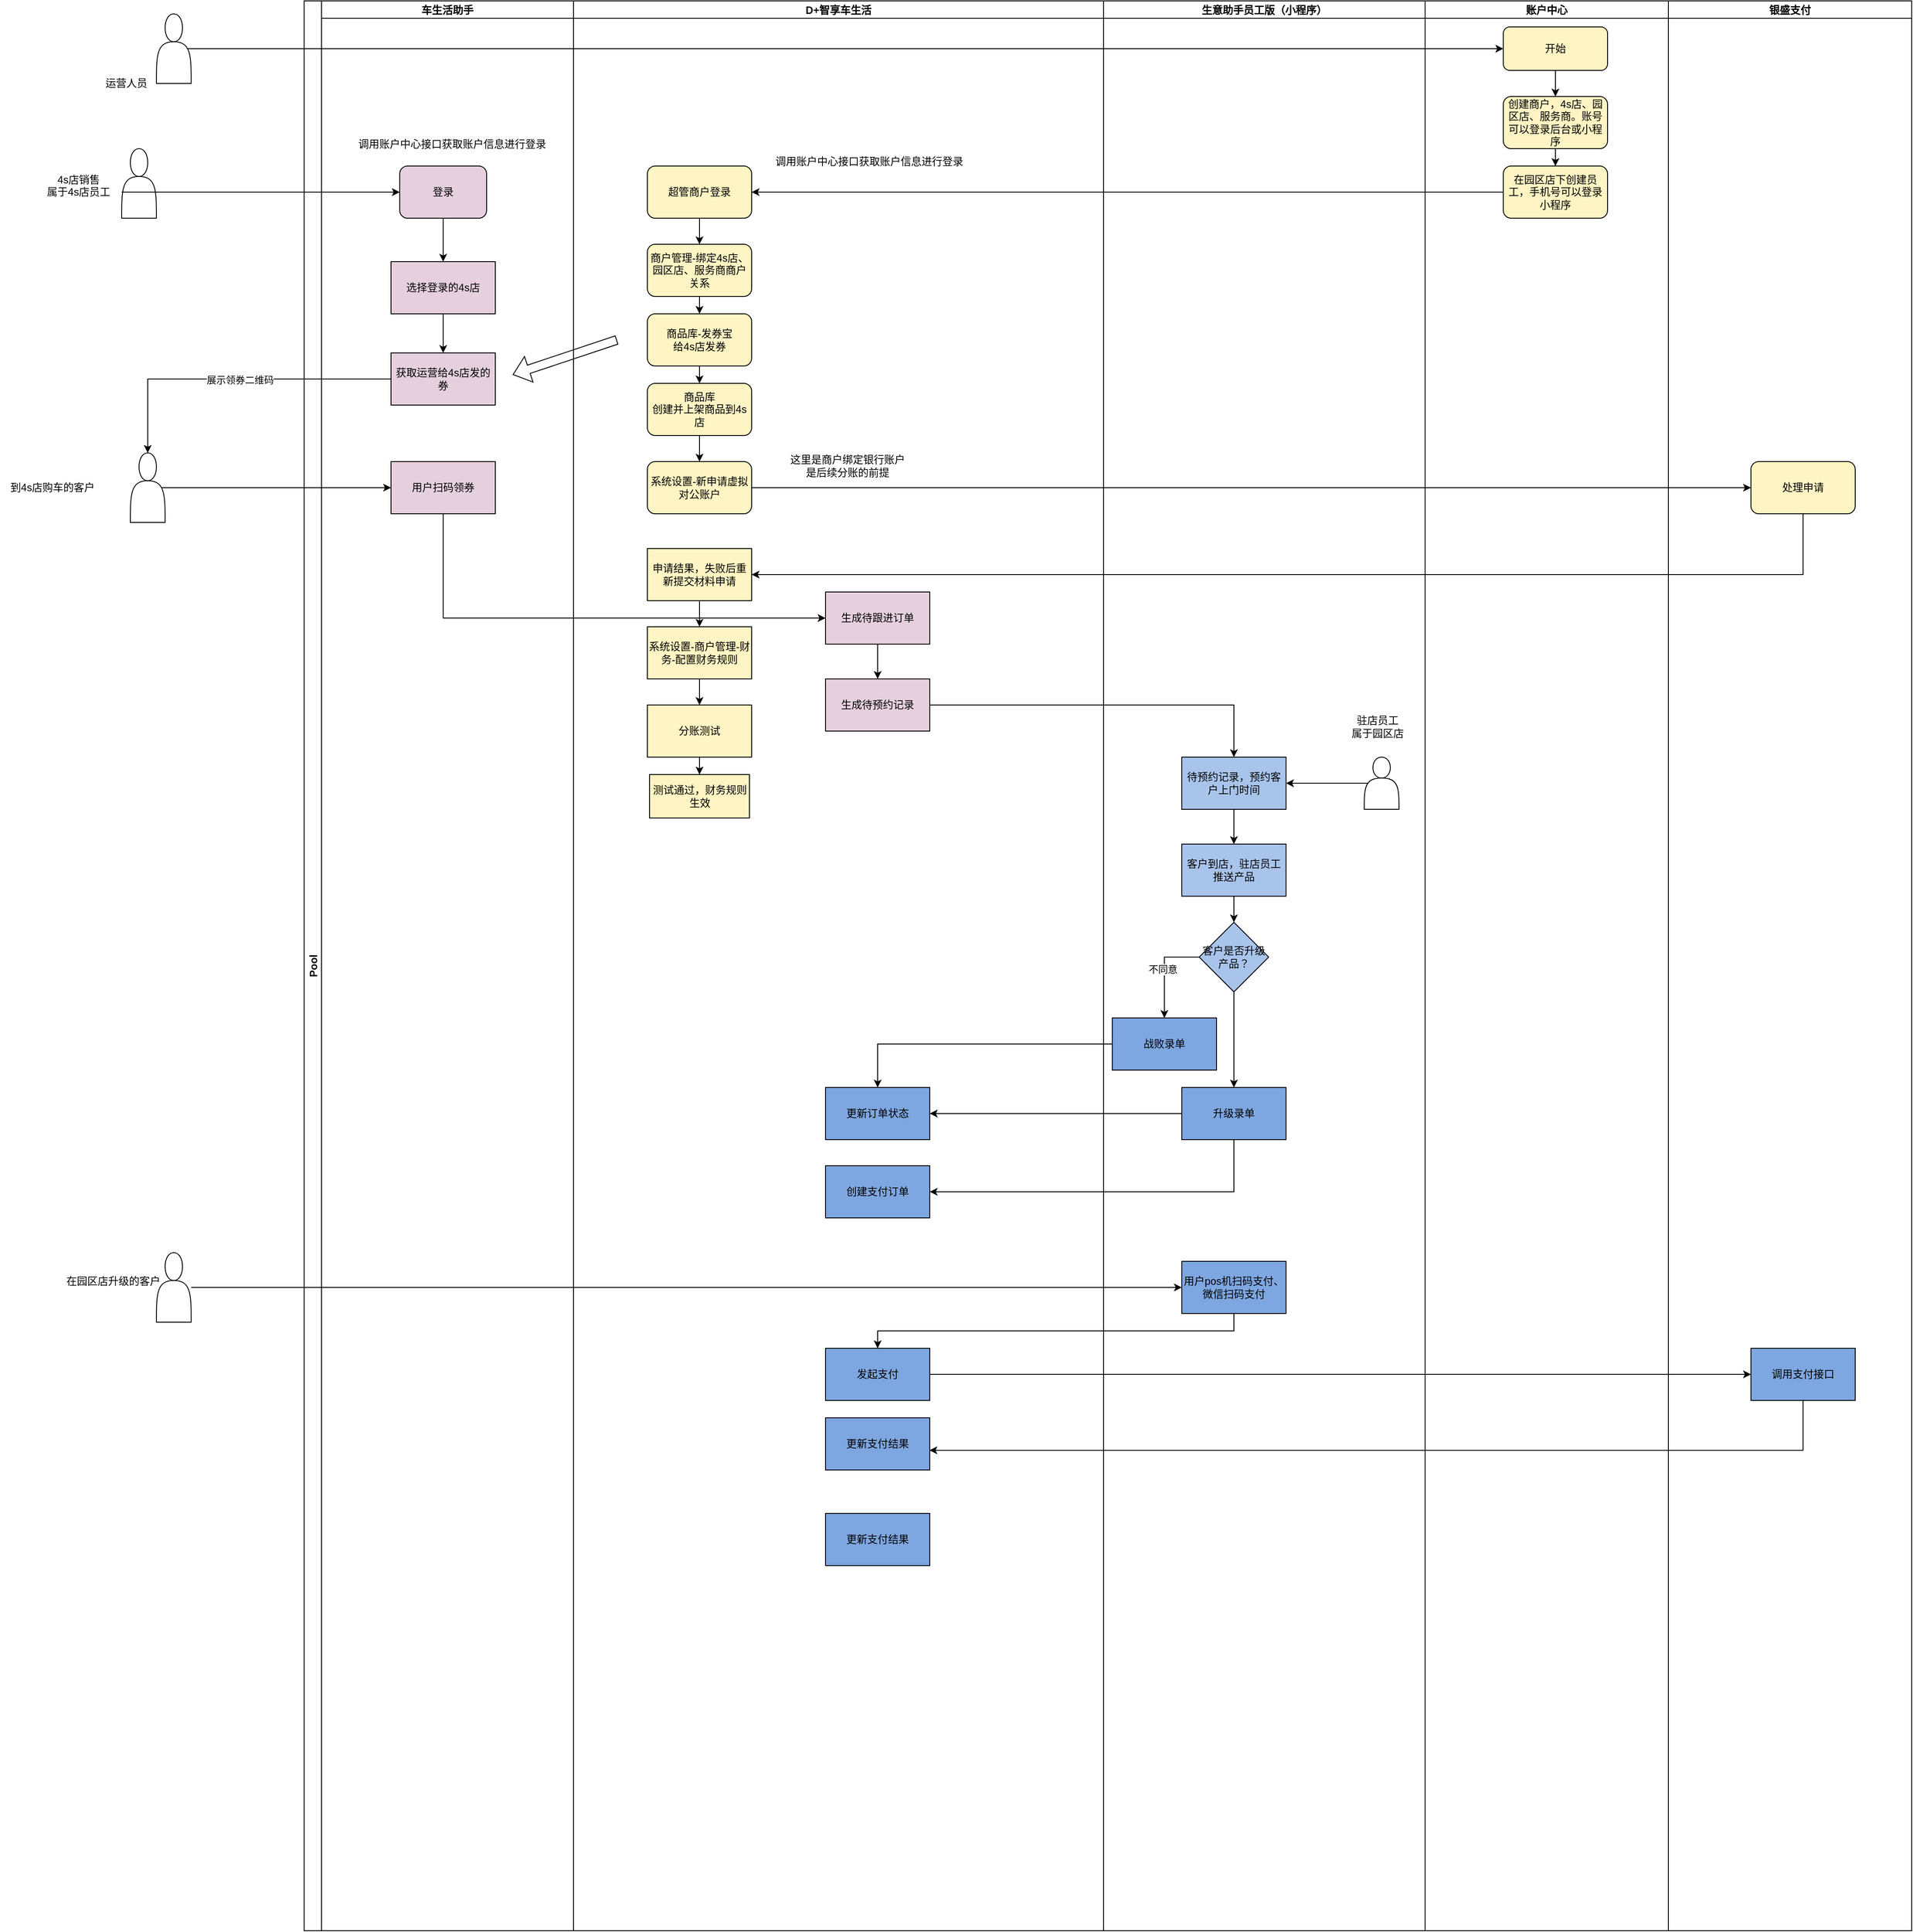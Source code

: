 <mxfile version="24.4.0" type="github">
  <diagram id="C5RBs43oDa-KdzZeNtuy" name="Page-1">
    <mxGraphModel dx="3202" dy="837" grid="1" gridSize="10" guides="1" tooltips="1" connect="1" arrows="1" fold="1" page="1" pageScale="1" pageWidth="827" pageHeight="1169" math="0" shadow="0">
      <root>
        <mxCell id="WIyWlLk6GJQsqaUBKTNV-0" />
        <mxCell id="WIyWlLk6GJQsqaUBKTNV-1" parent="WIyWlLk6GJQsqaUBKTNV-0" />
        <mxCell id="XDC6CjYKxUV5PrTjjano-0" value="Pool" style="swimlane;childLayout=stackLayout;resizeParent=1;resizeParentMax=0;startSize=20;horizontal=0;horizontalStack=1;" vertex="1" parent="WIyWlLk6GJQsqaUBKTNV-1">
          <mxGeometry x="-790" y="150" width="1850" height="2220" as="geometry">
            <mxRectangle x="-730" y="150" width="40" height="50" as="alternateBounds" />
          </mxGeometry>
        </mxCell>
        <mxCell id="XDC6CjYKxUV5PrTjjano-67" value="车生活助手" style="swimlane;startSize=20;" vertex="1" parent="XDC6CjYKxUV5PrTjjano-0">
          <mxGeometry x="20" width="290" height="2220" as="geometry" />
        </mxCell>
        <mxCell id="XDC6CjYKxUV5PrTjjano-120" style="edgeStyle=orthogonalEdgeStyle;rounded=0;orthogonalLoop=1;jettySize=auto;html=1;exitX=0.5;exitY=1;exitDx=0;exitDy=0;entryX=0.5;entryY=0;entryDx=0;entryDy=0;" edge="1" parent="XDC6CjYKxUV5PrTjjano-67" source="XDC6CjYKxUV5PrTjjano-68" target="XDC6CjYKxUV5PrTjjano-119">
          <mxGeometry relative="1" as="geometry" />
        </mxCell>
        <mxCell id="XDC6CjYKxUV5PrTjjano-68" value="登录" style="rounded=1;whiteSpace=wrap;html=1;fillColor=#E6D0DE;" vertex="1" parent="XDC6CjYKxUV5PrTjjano-67">
          <mxGeometry x="90" y="190" width="100" height="60" as="geometry" />
        </mxCell>
        <mxCell id="XDC6CjYKxUV5PrTjjano-12" value="" style="shape=actor;whiteSpace=wrap;html=1;" vertex="1" parent="XDC6CjYKxUV5PrTjjano-67">
          <mxGeometry x="-230" y="170" width="40" height="80" as="geometry" />
        </mxCell>
        <mxCell id="XDC6CjYKxUV5PrTjjano-109" style="edgeStyle=orthogonalEdgeStyle;rounded=0;orthogonalLoop=1;jettySize=auto;html=1;entryX=0;entryY=0.5;entryDx=0;entryDy=0;" edge="1" parent="XDC6CjYKxUV5PrTjjano-67" source="XDC6CjYKxUV5PrTjjano-22" target="XDC6CjYKxUV5PrTjjano-68">
          <mxGeometry relative="1" as="geometry" />
        </mxCell>
        <mxCell id="XDC6CjYKxUV5PrTjjano-22" value="4s店销售&lt;br&gt;属于4s店员工&lt;div&gt;&lt;br&gt;&lt;/div&gt;" style="text;html=1;align=center;verticalAlign=middle;resizable=0;points=[];autosize=1;strokeColor=none;fillColor=none;" vertex="1" parent="XDC6CjYKxUV5PrTjjano-67">
          <mxGeometry x="-330" y="190" width="100" height="60" as="geometry" />
        </mxCell>
        <mxCell id="XDC6CjYKxUV5PrTjjano-116" value="调用账户中心接口获取账户信息进行登录" style="text;html=1;align=center;verticalAlign=middle;resizable=0;points=[];autosize=1;strokeColor=none;fillColor=none;" vertex="1" parent="XDC6CjYKxUV5PrTjjano-67">
          <mxGeometry x="30" y="150" width="240" height="30" as="geometry" />
        </mxCell>
        <mxCell id="XDC6CjYKxUV5PrTjjano-128" style="edgeStyle=orthogonalEdgeStyle;rounded=0;orthogonalLoop=1;jettySize=auto;html=1;exitX=0.5;exitY=1;exitDx=0;exitDy=0;entryX=0.5;entryY=0;entryDx=0;entryDy=0;" edge="1" parent="XDC6CjYKxUV5PrTjjano-67" source="XDC6CjYKxUV5PrTjjano-119" target="XDC6CjYKxUV5PrTjjano-127">
          <mxGeometry relative="1" as="geometry" />
        </mxCell>
        <mxCell id="XDC6CjYKxUV5PrTjjano-119" value="选择登录的4s店" style="rounded=0;whiteSpace=wrap;html=1;fillColor=#E6D0DE;" vertex="1" parent="XDC6CjYKxUV5PrTjjano-67">
          <mxGeometry x="80" y="300" width="120" height="60" as="geometry" />
        </mxCell>
        <mxCell id="XDC6CjYKxUV5PrTjjano-127" value="获取运营给4s店发的券" style="rounded=0;whiteSpace=wrap;html=1;fillColor=#E6D0DE;" vertex="1" parent="XDC6CjYKxUV5PrTjjano-67">
          <mxGeometry x="80" y="405" width="120" height="60" as="geometry" />
        </mxCell>
        <mxCell id="XDC6CjYKxUV5PrTjjano-137" value="用户扫码领券" style="rounded=0;whiteSpace=wrap;html=1;fillColor=#E6D0DE;" vertex="1" parent="XDC6CjYKxUV5PrTjjano-67">
          <mxGeometry x="80" y="530" width="120" height="60" as="geometry" />
        </mxCell>
        <mxCell id="XDC6CjYKxUV5PrTjjano-5" value="D+智享车生活" style="swimlane;startSize=20;" vertex="1" parent="XDC6CjYKxUV5PrTjjano-0">
          <mxGeometry x="310" width="610" height="2220" as="geometry" />
        </mxCell>
        <mxCell id="XDC6CjYKxUV5PrTjjano-80" style="edgeStyle=orthogonalEdgeStyle;rounded=0;orthogonalLoop=1;jettySize=auto;html=1;exitX=0.5;exitY=1;exitDx=0;exitDy=0;entryX=0.5;entryY=0;entryDx=0;entryDy=0;" edge="1" parent="XDC6CjYKxUV5PrTjjano-5" source="XDC6CjYKxUV5PrTjjano-71" target="XDC6CjYKxUV5PrTjjano-75">
          <mxGeometry relative="1" as="geometry" />
        </mxCell>
        <mxCell id="XDC6CjYKxUV5PrTjjano-71" value="商户管理-绑定4s店、园区店、服务商商户关系" style="rounded=1;whiteSpace=wrap;html=1;fillColor=#FFF4C3;" vertex="1" parent="XDC6CjYKxUV5PrTjjano-5">
          <mxGeometry x="85" y="280" width="120" height="60" as="geometry" />
        </mxCell>
        <mxCell id="XDC6CjYKxUV5PrTjjano-89" style="edgeStyle=orthogonalEdgeStyle;rounded=0;orthogonalLoop=1;jettySize=auto;html=1;exitX=0.5;exitY=1;exitDx=0;exitDy=0;entryX=0.5;entryY=0;entryDx=0;entryDy=0;" edge="1" parent="XDC6CjYKxUV5PrTjjano-5" source="XDC6CjYKxUV5PrTjjano-75" target="XDC6CjYKxUV5PrTjjano-88">
          <mxGeometry relative="1" as="geometry" />
        </mxCell>
        <mxCell id="XDC6CjYKxUV5PrTjjano-75" value="商品库-发券宝&lt;br&gt;给4s店发券" style="rounded=1;whiteSpace=wrap;html=1;fillColor=#FFF4C3;" vertex="1" parent="XDC6CjYKxUV5PrTjjano-5">
          <mxGeometry x="85" y="360" width="120" height="60" as="geometry" />
        </mxCell>
        <mxCell id="XDC6CjYKxUV5PrTjjano-91" style="edgeStyle=orthogonalEdgeStyle;rounded=0;orthogonalLoop=1;jettySize=auto;html=1;exitX=0.5;exitY=1;exitDx=0;exitDy=0;entryX=0.5;entryY=0;entryDx=0;entryDy=0;" edge="1" parent="XDC6CjYKxUV5PrTjjano-5" source="XDC6CjYKxUV5PrTjjano-88" target="XDC6CjYKxUV5PrTjjano-90">
          <mxGeometry relative="1" as="geometry" />
        </mxCell>
        <mxCell id="XDC6CjYKxUV5PrTjjano-88" value="商品库&lt;br&gt;创建并上架商品到4s店" style="rounded=1;whiteSpace=wrap;html=1;fillColor=#FFF4C3;" vertex="1" parent="XDC6CjYKxUV5PrTjjano-5">
          <mxGeometry x="85" y="440" width="120" height="60" as="geometry" />
        </mxCell>
        <mxCell id="XDC6CjYKxUV5PrTjjano-90" value="系统设置-新申请虚拟对公账户" style="rounded=1;whiteSpace=wrap;html=1;fillColor=#FFF4C3;" vertex="1" parent="XDC6CjYKxUV5PrTjjano-5">
          <mxGeometry x="85" y="530" width="120" height="60" as="geometry" />
        </mxCell>
        <mxCell id="XDC6CjYKxUV5PrTjjano-92" value="这里是商户绑定银行账户&lt;br&gt;&lt;div&gt;是后续分账的前提&lt;/div&gt;" style="text;html=1;align=center;verticalAlign=middle;resizable=0;points=[];autosize=1;strokeColor=none;fillColor=none;" vertex="1" parent="XDC6CjYKxUV5PrTjjano-5">
          <mxGeometry x="235" y="515" width="160" height="40" as="geometry" />
        </mxCell>
        <mxCell id="XDC6CjYKxUV5PrTjjano-102" value="" style="edgeStyle=orthogonalEdgeStyle;rounded=0;orthogonalLoop=1;jettySize=auto;html=1;" edge="1" parent="XDC6CjYKxUV5PrTjjano-5" source="XDC6CjYKxUV5PrTjjano-99" target="XDC6CjYKxUV5PrTjjano-101">
          <mxGeometry relative="1" as="geometry" />
        </mxCell>
        <mxCell id="XDC6CjYKxUV5PrTjjano-99" value="申请结果，失败后重新提交材料申请" style="rounded=0;whiteSpace=wrap;html=1;fillColor=#FFF4C3;" vertex="1" parent="XDC6CjYKxUV5PrTjjano-5">
          <mxGeometry x="85" y="630" width="120" height="60" as="geometry" />
        </mxCell>
        <mxCell id="XDC6CjYKxUV5PrTjjano-104" value="" style="edgeStyle=orthogonalEdgeStyle;rounded=0;orthogonalLoop=1;jettySize=auto;html=1;" edge="1" parent="XDC6CjYKxUV5PrTjjano-5" source="XDC6CjYKxUV5PrTjjano-101" target="XDC6CjYKxUV5PrTjjano-103">
          <mxGeometry relative="1" as="geometry" />
        </mxCell>
        <mxCell id="XDC6CjYKxUV5PrTjjano-101" value="系统设置-商户管理-财务-配置财务规则" style="whiteSpace=wrap;html=1;rounded=0;fillColor=#FFF4C3;" vertex="1" parent="XDC6CjYKxUV5PrTjjano-5">
          <mxGeometry x="85" y="720" width="120" height="60" as="geometry" />
        </mxCell>
        <mxCell id="XDC6CjYKxUV5PrTjjano-106" value="" style="edgeStyle=orthogonalEdgeStyle;rounded=0;orthogonalLoop=1;jettySize=auto;html=1;" edge="1" parent="XDC6CjYKxUV5PrTjjano-5" source="XDC6CjYKxUV5PrTjjano-103" target="XDC6CjYKxUV5PrTjjano-105">
          <mxGeometry relative="1" as="geometry" />
        </mxCell>
        <mxCell id="XDC6CjYKxUV5PrTjjano-103" value="分账测试" style="whiteSpace=wrap;html=1;rounded=0;fillColor=#FFF4C3;" vertex="1" parent="XDC6CjYKxUV5PrTjjano-5">
          <mxGeometry x="85" y="810" width="120" height="60" as="geometry" />
        </mxCell>
        <mxCell id="XDC6CjYKxUV5PrTjjano-105" value="测试通过，财务规则生效" style="whiteSpace=wrap;html=1;rounded=0;fillColor=#FFF4C3;" vertex="1" parent="XDC6CjYKxUV5PrTjjano-5">
          <mxGeometry x="87.5" y="890" width="115" height="50" as="geometry" />
        </mxCell>
        <mxCell id="XDC6CjYKxUV5PrTjjano-114" style="edgeStyle=orthogonalEdgeStyle;rounded=0;orthogonalLoop=1;jettySize=auto;html=1;exitX=0.5;exitY=1;exitDx=0;exitDy=0;entryX=0.5;entryY=0;entryDx=0;entryDy=0;" edge="1" parent="XDC6CjYKxUV5PrTjjano-5" source="XDC6CjYKxUV5PrTjjano-110" target="XDC6CjYKxUV5PrTjjano-71">
          <mxGeometry relative="1" as="geometry" />
        </mxCell>
        <mxCell id="XDC6CjYKxUV5PrTjjano-110" value="超管商户登录" style="rounded=1;whiteSpace=wrap;html=1;fillColor=#FFF4C3;" vertex="1" parent="XDC6CjYKxUV5PrTjjano-5">
          <mxGeometry x="85" y="190" width="120" height="60" as="geometry" />
        </mxCell>
        <mxCell id="XDC6CjYKxUV5PrTjjano-115" value="调用账户中心接口获取账户信息进行登录" style="text;html=1;align=center;verticalAlign=middle;resizable=0;points=[];autosize=1;strokeColor=none;fillColor=none;" vertex="1" parent="XDC6CjYKxUV5PrTjjano-5">
          <mxGeometry x="220" y="170" width="240" height="30" as="geometry" />
        </mxCell>
        <mxCell id="XDC6CjYKxUV5PrTjjano-173" style="edgeStyle=orthogonalEdgeStyle;rounded=0;orthogonalLoop=1;jettySize=auto;html=1;exitX=0.5;exitY=1;exitDx=0;exitDy=0;entryX=0.5;entryY=0;entryDx=0;entryDy=0;" edge="1" parent="XDC6CjYKxUV5PrTjjano-5" source="XDC6CjYKxUV5PrTjjano-170" target="XDC6CjYKxUV5PrTjjano-172">
          <mxGeometry relative="1" as="geometry" />
        </mxCell>
        <mxCell id="XDC6CjYKxUV5PrTjjano-170" value="生成待跟进订单" style="rounded=0;whiteSpace=wrap;html=1;fillColor=#E6D0DE;" vertex="1" parent="XDC6CjYKxUV5PrTjjano-5">
          <mxGeometry x="290" y="680" width="120" height="60" as="geometry" />
        </mxCell>
        <mxCell id="XDC6CjYKxUV5PrTjjano-172" value="生成待预约记录" style="rounded=0;whiteSpace=wrap;html=1;fillColor=#E6D0DE;" vertex="1" parent="XDC6CjYKxUV5PrTjjano-5">
          <mxGeometry x="290" y="780" width="120" height="60" as="geometry" />
        </mxCell>
        <mxCell id="XDC6CjYKxUV5PrTjjano-175" value="更新订单状态" style="rounded=0;whiteSpace=wrap;html=1;fillColor=#7EA6E0;" vertex="1" parent="XDC6CjYKxUV5PrTjjano-5">
          <mxGeometry x="290" y="1250" width="120" height="60" as="geometry" />
        </mxCell>
        <mxCell id="XDC6CjYKxUV5PrTjjano-178" value="创建支付订单" style="rounded=0;whiteSpace=wrap;html=1;fillColor=#7EA6E0;" vertex="1" parent="XDC6CjYKxUV5PrTjjano-5">
          <mxGeometry x="290" y="1340" width="120" height="60" as="geometry" />
        </mxCell>
        <mxCell id="XDC6CjYKxUV5PrTjjano-183" value="更新支付结果" style="rounded=0;whiteSpace=wrap;html=1;fillColor=#7EA6E0;" vertex="1" parent="XDC6CjYKxUV5PrTjjano-5">
          <mxGeometry x="290" y="1630" width="120" height="60" as="geometry" />
        </mxCell>
        <mxCell id="XDC6CjYKxUV5PrTjjano-184" value="发起支付" style="rounded=0;whiteSpace=wrap;html=1;fillColor=#7EA6E0;" vertex="1" parent="XDC6CjYKxUV5PrTjjano-5">
          <mxGeometry x="290" y="1550" width="120" height="60" as="geometry" />
        </mxCell>
        <mxCell id="XDC6CjYKxUV5PrTjjano-199" value="更新支付结果" style="rounded=0;whiteSpace=wrap;html=1;fillColor=#7EA6E0;" vertex="1" parent="XDC6CjYKxUV5PrTjjano-5">
          <mxGeometry x="290" y="1740" width="120" height="60" as="geometry" />
        </mxCell>
        <mxCell id="XDC6CjYKxUV5PrTjjano-3" value="生意助手员工版（小程序）" style="swimlane;startSize=20;" vertex="1" parent="XDC6CjYKxUV5PrTjjano-0">
          <mxGeometry x="920" width="370" height="2220" as="geometry" />
        </mxCell>
        <mxCell id="XDC6CjYKxUV5PrTjjano-151" style="edgeStyle=orthogonalEdgeStyle;rounded=0;orthogonalLoop=1;jettySize=auto;html=1;exitX=0.1;exitY=0.5;exitDx=0;exitDy=0;exitPerimeter=0;entryX=1;entryY=0.5;entryDx=0;entryDy=0;" edge="1" parent="XDC6CjYKxUV5PrTjjano-3" source="XDC6CjYKxUV5PrTjjano-146" target="XDC6CjYKxUV5PrTjjano-147">
          <mxGeometry relative="1" as="geometry" />
        </mxCell>
        <mxCell id="XDC6CjYKxUV5PrTjjano-146" value="" style="shape=actor;whiteSpace=wrap;html=1;" vertex="1" parent="XDC6CjYKxUV5PrTjjano-3">
          <mxGeometry x="300" y="870" width="40" height="60" as="geometry" />
        </mxCell>
        <mxCell id="XDC6CjYKxUV5PrTjjano-153" value="" style="edgeStyle=orthogonalEdgeStyle;rounded=0;orthogonalLoop=1;jettySize=auto;html=1;" edge="1" parent="XDC6CjYKxUV5PrTjjano-3" source="XDC6CjYKxUV5PrTjjano-147" target="XDC6CjYKxUV5PrTjjano-152">
          <mxGeometry relative="1" as="geometry" />
        </mxCell>
        <mxCell id="XDC6CjYKxUV5PrTjjano-147" value="待预约记录，预约客户上门时间" style="whiteSpace=wrap;html=1;fillColor=#A9C4EB;rounded=0;" vertex="1" parent="XDC6CjYKxUV5PrTjjano-3">
          <mxGeometry x="90" y="870" width="120" height="60" as="geometry" />
        </mxCell>
        <mxCell id="XDC6CjYKxUV5PrTjjano-150" value="驻店员工&lt;br&gt;属于园区店" style="text;html=1;align=center;verticalAlign=middle;resizable=0;points=[];autosize=1;strokeColor=none;fillColor=none;" vertex="1" parent="XDC6CjYKxUV5PrTjjano-3">
          <mxGeometry x="275" y="815" width="80" height="40" as="geometry" />
        </mxCell>
        <mxCell id="XDC6CjYKxUV5PrTjjano-159" value="" style="edgeStyle=orthogonalEdgeStyle;rounded=0;orthogonalLoop=1;jettySize=auto;html=1;" edge="1" parent="XDC6CjYKxUV5PrTjjano-3" source="XDC6CjYKxUV5PrTjjano-152" target="XDC6CjYKxUV5PrTjjano-158">
          <mxGeometry relative="1" as="geometry" />
        </mxCell>
        <mxCell id="XDC6CjYKxUV5PrTjjano-152" value="客户到店，驻店员工推送产品" style="whiteSpace=wrap;html=1;fillColor=#A9C4EB;rounded=0;" vertex="1" parent="XDC6CjYKxUV5PrTjjano-3">
          <mxGeometry x="90" y="970" width="120" height="60" as="geometry" />
        </mxCell>
        <mxCell id="XDC6CjYKxUV5PrTjjano-162" style="edgeStyle=orthogonalEdgeStyle;rounded=0;orthogonalLoop=1;jettySize=auto;html=1;exitX=0;exitY=0.5;exitDx=0;exitDy=0;entryX=0.5;entryY=0;entryDx=0;entryDy=0;" edge="1" parent="XDC6CjYKxUV5PrTjjano-3" source="XDC6CjYKxUV5PrTjjano-158" target="XDC6CjYKxUV5PrTjjano-161">
          <mxGeometry relative="1" as="geometry" />
        </mxCell>
        <mxCell id="XDC6CjYKxUV5PrTjjano-163" value="不同意" style="edgeLabel;html=1;align=center;verticalAlign=middle;resizable=0;points=[];" vertex="1" connectable="0" parent="XDC6CjYKxUV5PrTjjano-162">
          <mxGeometry x="-0.029" y="-2" relative="1" as="geometry">
            <mxPoint as="offset" />
          </mxGeometry>
        </mxCell>
        <mxCell id="XDC6CjYKxUV5PrTjjano-167" style="edgeStyle=orthogonalEdgeStyle;rounded=0;orthogonalLoop=1;jettySize=auto;html=1;exitX=0.5;exitY=1;exitDx=0;exitDy=0;entryX=0.5;entryY=0;entryDx=0;entryDy=0;" edge="1" parent="XDC6CjYKxUV5PrTjjano-3" source="XDC6CjYKxUV5PrTjjano-158" target="XDC6CjYKxUV5PrTjjano-166">
          <mxGeometry relative="1" as="geometry" />
        </mxCell>
        <mxCell id="XDC6CjYKxUV5PrTjjano-158" value="客户是否升级产品？" style="rhombus;whiteSpace=wrap;html=1;fillColor=#A9C4EB;rounded=0;" vertex="1" parent="XDC6CjYKxUV5PrTjjano-3">
          <mxGeometry x="110" y="1060" width="80" height="80" as="geometry" />
        </mxCell>
        <mxCell id="XDC6CjYKxUV5PrTjjano-161" value="战败录单" style="rounded=0;whiteSpace=wrap;html=1;fillColor=#7EA6E0;" vertex="1" parent="XDC6CjYKxUV5PrTjjano-3">
          <mxGeometry x="10" y="1170" width="120" height="60" as="geometry" />
        </mxCell>
        <mxCell id="XDC6CjYKxUV5PrTjjano-166" value="升级录单" style="rounded=0;whiteSpace=wrap;html=1;fillColor=#7EA6E0;" vertex="1" parent="XDC6CjYKxUV5PrTjjano-3">
          <mxGeometry x="90" y="1250" width="120" height="60" as="geometry" />
        </mxCell>
        <mxCell id="XDC6CjYKxUV5PrTjjano-168" value="用户pos机扫码支付、微信扫码支付" style="rounded=0;whiteSpace=wrap;html=1;fillColor=#7EA6E0;" vertex="1" parent="XDC6CjYKxUV5PrTjjano-3">
          <mxGeometry x="90" y="1450" width="120" height="60" as="geometry" />
        </mxCell>
        <mxCell id="XDC6CjYKxUV5PrTjjano-4" value="账户中心" style="swimlane;startSize=20;" vertex="1" parent="XDC6CjYKxUV5PrTjjano-0">
          <mxGeometry x="1290" width="280" height="2220" as="geometry" />
        </mxCell>
        <mxCell id="XDC6CjYKxUV5PrTjjano-14" style="edgeStyle=orthogonalEdgeStyle;rounded=0;orthogonalLoop=1;jettySize=auto;html=1;exitX=0.5;exitY=1;exitDx=0;exitDy=0;" edge="1" parent="XDC6CjYKxUV5PrTjjano-4" source="XDC6CjYKxUV5PrTjjano-13">
          <mxGeometry relative="1" as="geometry">
            <mxPoint x="150" y="110" as="targetPoint" />
          </mxGeometry>
        </mxCell>
        <mxCell id="XDC6CjYKxUV5PrTjjano-13" value="开始" style="rounded=1;whiteSpace=wrap;html=1;fillColor=#FFF4C3;" vertex="1" parent="XDC6CjYKxUV5PrTjjano-4">
          <mxGeometry x="90" y="30" width="120" height="50" as="geometry" />
        </mxCell>
        <mxCell id="XDC6CjYKxUV5PrTjjano-19" value="" style="edgeStyle=orthogonalEdgeStyle;rounded=0;orthogonalLoop=1;jettySize=auto;html=1;" edge="1" parent="XDC6CjYKxUV5PrTjjano-4" source="XDC6CjYKxUV5PrTjjano-15" target="XDC6CjYKxUV5PrTjjano-18">
          <mxGeometry relative="1" as="geometry" />
        </mxCell>
        <mxCell id="XDC6CjYKxUV5PrTjjano-15" value="创建商户，4s店、园区店、服务商。账号可以登录后台或小程序" style="rounded=1;whiteSpace=wrap;html=1;fillColor=#FFF4C3;" vertex="1" parent="XDC6CjYKxUV5PrTjjano-4">
          <mxGeometry x="90" y="110" width="120" height="60" as="geometry" />
        </mxCell>
        <mxCell id="XDC6CjYKxUV5PrTjjano-18" value="在园区店下创建员工，手机号可以登录小程序" style="whiteSpace=wrap;html=1;rounded=1;fillColor=#FFF4C3;" vertex="1" parent="XDC6CjYKxUV5PrTjjano-4">
          <mxGeometry x="90" y="190" width="120" height="60" as="geometry" />
        </mxCell>
        <mxCell id="XDC6CjYKxUV5PrTjjano-11" value="银盛支付" style="swimlane;startSize=20;" vertex="1" parent="XDC6CjYKxUV5PrTjjano-0">
          <mxGeometry x="1570" width="280" height="2220" as="geometry" />
        </mxCell>
        <mxCell id="XDC6CjYKxUV5PrTjjano-94" value="处理申请" style="rounded=1;whiteSpace=wrap;html=1;fillColor=#FFF4C3;" vertex="1" parent="XDC6CjYKxUV5PrTjjano-11">
          <mxGeometry x="95" y="530" width="120" height="60" as="geometry" />
        </mxCell>
        <mxCell id="XDC6CjYKxUV5PrTjjano-181" value="调用支付接口" style="rounded=0;whiteSpace=wrap;html=1;fillColor=#7EA6E0;" vertex="1" parent="XDC6CjYKxUV5PrTjjano-11">
          <mxGeometry x="95" y="1550" width="120" height="60" as="geometry" />
        </mxCell>
        <mxCell id="XDC6CjYKxUV5PrTjjano-95" style="edgeStyle=orthogonalEdgeStyle;rounded=0;orthogonalLoop=1;jettySize=auto;html=1;exitX=1;exitY=0.5;exitDx=0;exitDy=0;entryX=0;entryY=0.5;entryDx=0;entryDy=0;" edge="1" parent="XDC6CjYKxUV5PrTjjano-0" source="XDC6CjYKxUV5PrTjjano-90" target="XDC6CjYKxUV5PrTjjano-94">
          <mxGeometry relative="1" as="geometry" />
        </mxCell>
        <mxCell id="XDC6CjYKxUV5PrTjjano-100" style="edgeStyle=orthogonalEdgeStyle;rounded=0;orthogonalLoop=1;jettySize=auto;html=1;exitX=0.5;exitY=1;exitDx=0;exitDy=0;entryX=1;entryY=0.5;entryDx=0;entryDy=0;" edge="1" parent="XDC6CjYKxUV5PrTjjano-0" source="XDC6CjYKxUV5PrTjjano-94" target="XDC6CjYKxUV5PrTjjano-99">
          <mxGeometry relative="1" as="geometry" />
        </mxCell>
        <mxCell id="XDC6CjYKxUV5PrTjjano-113" style="edgeStyle=orthogonalEdgeStyle;rounded=0;orthogonalLoop=1;jettySize=auto;html=1;exitX=0;exitY=0.5;exitDx=0;exitDy=0;entryX=1;entryY=0.5;entryDx=0;entryDy=0;" edge="1" parent="XDC6CjYKxUV5PrTjjano-0" source="XDC6CjYKxUV5PrTjjano-18" target="XDC6CjYKxUV5PrTjjano-110">
          <mxGeometry relative="1" as="geometry" />
        </mxCell>
        <mxCell id="XDC6CjYKxUV5PrTjjano-171" style="edgeStyle=orthogonalEdgeStyle;rounded=0;orthogonalLoop=1;jettySize=auto;html=1;exitX=0.5;exitY=1;exitDx=0;exitDy=0;entryX=0;entryY=0.5;entryDx=0;entryDy=0;" edge="1" parent="XDC6CjYKxUV5PrTjjano-0" source="XDC6CjYKxUV5PrTjjano-137" target="XDC6CjYKxUV5PrTjjano-170">
          <mxGeometry relative="1" as="geometry" />
        </mxCell>
        <mxCell id="XDC6CjYKxUV5PrTjjano-174" style="edgeStyle=orthogonalEdgeStyle;rounded=0;orthogonalLoop=1;jettySize=auto;html=1;exitX=1;exitY=0.5;exitDx=0;exitDy=0;" edge="1" parent="XDC6CjYKxUV5PrTjjano-0" source="XDC6CjYKxUV5PrTjjano-172" target="XDC6CjYKxUV5PrTjjano-147">
          <mxGeometry relative="1" as="geometry" />
        </mxCell>
        <mxCell id="XDC6CjYKxUV5PrTjjano-176" style="edgeStyle=orthogonalEdgeStyle;rounded=0;orthogonalLoop=1;jettySize=auto;html=1;exitX=0;exitY=0.5;exitDx=0;exitDy=0;" edge="1" parent="XDC6CjYKxUV5PrTjjano-0" source="XDC6CjYKxUV5PrTjjano-161" target="XDC6CjYKxUV5PrTjjano-175">
          <mxGeometry relative="1" as="geometry" />
        </mxCell>
        <mxCell id="XDC6CjYKxUV5PrTjjano-177" style="edgeStyle=orthogonalEdgeStyle;rounded=0;orthogonalLoop=1;jettySize=auto;html=1;exitX=0;exitY=0.5;exitDx=0;exitDy=0;entryX=1;entryY=0.5;entryDx=0;entryDy=0;" edge="1" parent="XDC6CjYKxUV5PrTjjano-0" source="XDC6CjYKxUV5PrTjjano-166" target="XDC6CjYKxUV5PrTjjano-175">
          <mxGeometry relative="1" as="geometry" />
        </mxCell>
        <mxCell id="XDC6CjYKxUV5PrTjjano-180" style="edgeStyle=orthogonalEdgeStyle;rounded=0;orthogonalLoop=1;jettySize=auto;html=1;exitX=0.5;exitY=1;exitDx=0;exitDy=0;entryX=1;entryY=0.5;entryDx=0;entryDy=0;" edge="1" parent="XDC6CjYKxUV5PrTjjano-0" source="XDC6CjYKxUV5PrTjjano-166" target="XDC6CjYKxUV5PrTjjano-178">
          <mxGeometry relative="1" as="geometry" />
        </mxCell>
        <mxCell id="XDC6CjYKxUV5PrTjjano-188" style="edgeStyle=orthogonalEdgeStyle;rounded=0;orthogonalLoop=1;jettySize=auto;html=1;exitX=0.5;exitY=1;exitDx=0;exitDy=0;entryX=0.997;entryY=0.623;entryDx=0;entryDy=0;entryPerimeter=0;" edge="1" parent="XDC6CjYKxUV5PrTjjano-0" source="XDC6CjYKxUV5PrTjjano-181" target="XDC6CjYKxUV5PrTjjano-183">
          <mxGeometry relative="1" as="geometry" />
        </mxCell>
        <mxCell id="XDC6CjYKxUV5PrTjjano-192" style="edgeStyle=orthogonalEdgeStyle;rounded=0;orthogonalLoop=1;jettySize=auto;html=1;exitX=1;exitY=0.5;exitDx=0;exitDy=0;entryX=0;entryY=0.5;entryDx=0;entryDy=0;" edge="1" parent="XDC6CjYKxUV5PrTjjano-0" source="XDC6CjYKxUV5PrTjjano-184" target="XDC6CjYKxUV5PrTjjano-181">
          <mxGeometry relative="1" as="geometry" />
        </mxCell>
        <mxCell id="XDC6CjYKxUV5PrTjjano-198" style="edgeStyle=orthogonalEdgeStyle;rounded=0;orthogonalLoop=1;jettySize=auto;html=1;exitX=0.5;exitY=1;exitDx=0;exitDy=0;" edge="1" parent="XDC6CjYKxUV5PrTjjano-0" source="XDC6CjYKxUV5PrTjjano-168" target="XDC6CjYKxUV5PrTjjano-184">
          <mxGeometry relative="1" as="geometry" />
        </mxCell>
        <mxCell id="XDC6CjYKxUV5PrTjjano-78" style="edgeStyle=orthogonalEdgeStyle;rounded=0;orthogonalLoop=1;jettySize=auto;html=1;exitX=0.9;exitY=0.5;exitDx=0;exitDy=0;exitPerimeter=0;" edge="1" parent="WIyWlLk6GJQsqaUBKTNV-1" source="XDC6CjYKxUV5PrTjjano-76" target="XDC6CjYKxUV5PrTjjano-13">
          <mxGeometry relative="1" as="geometry" />
        </mxCell>
        <mxCell id="XDC6CjYKxUV5PrTjjano-76" value="" style="shape=actor;whiteSpace=wrap;html=1;" vertex="1" parent="WIyWlLk6GJQsqaUBKTNV-1">
          <mxGeometry x="-960" y="165" width="40" height="80" as="geometry" />
        </mxCell>
        <mxCell id="XDC6CjYKxUV5PrTjjano-77" value="运营人员" style="text;html=1;align=center;verticalAlign=middle;resizable=0;points=[];autosize=1;strokeColor=none;fillColor=none;" vertex="1" parent="WIyWlLk6GJQsqaUBKTNV-1">
          <mxGeometry x="-1030" y="230" width="70" height="30" as="geometry" />
        </mxCell>
        <mxCell id="XDC6CjYKxUV5PrTjjano-130" value="" style="shape=flexArrow;endArrow=classic;html=1;rounded=0;" edge="1" parent="WIyWlLk6GJQsqaUBKTNV-1">
          <mxGeometry width="50" height="50" relative="1" as="geometry">
            <mxPoint x="-430" y="540" as="sourcePoint" />
            <mxPoint x="-550" y="580" as="targetPoint" />
          </mxGeometry>
        </mxCell>
        <mxCell id="XDC6CjYKxUV5PrTjjano-143" style="edgeStyle=orthogonalEdgeStyle;rounded=0;orthogonalLoop=1;jettySize=auto;html=1;exitX=0.9;exitY=0.5;exitDx=0;exitDy=0;exitPerimeter=0;entryX=0;entryY=0.5;entryDx=0;entryDy=0;" edge="1" parent="WIyWlLk6GJQsqaUBKTNV-1" source="XDC6CjYKxUV5PrTjjano-107" target="XDC6CjYKxUV5PrTjjano-137">
          <mxGeometry relative="1" as="geometry" />
        </mxCell>
        <mxCell id="XDC6CjYKxUV5PrTjjano-107" value="" style="shape=actor;whiteSpace=wrap;html=1;" vertex="1" parent="WIyWlLk6GJQsqaUBKTNV-1">
          <mxGeometry x="-990" y="670" width="40" height="80" as="geometry" />
        </mxCell>
        <mxCell id="XDC6CjYKxUV5PrTjjano-108" value="到4s店购车的客户" style="text;html=1;align=center;verticalAlign=middle;resizable=0;points=[];autosize=1;strokeColor=none;fillColor=none;" vertex="1" parent="WIyWlLk6GJQsqaUBKTNV-1">
          <mxGeometry x="-1140" y="695" width="120" height="30" as="geometry" />
        </mxCell>
        <mxCell id="XDC6CjYKxUV5PrTjjano-144" style="edgeStyle=orthogonalEdgeStyle;rounded=0;orthogonalLoop=1;jettySize=auto;html=1;" edge="1" parent="WIyWlLk6GJQsqaUBKTNV-1" source="XDC6CjYKxUV5PrTjjano-127" target="XDC6CjYKxUV5PrTjjano-107">
          <mxGeometry relative="1" as="geometry" />
        </mxCell>
        <mxCell id="XDC6CjYKxUV5PrTjjano-145" value="展示领券二维码" style="edgeLabel;html=1;align=center;verticalAlign=middle;resizable=0;points=[];" vertex="1" connectable="0" parent="XDC6CjYKxUV5PrTjjano-144">
          <mxGeometry x="-0.044" y="1" relative="1" as="geometry">
            <mxPoint as="offset" />
          </mxGeometry>
        </mxCell>
        <mxCell id="XDC6CjYKxUV5PrTjjano-196" style="edgeStyle=orthogonalEdgeStyle;rounded=0;orthogonalLoop=1;jettySize=auto;html=1;" edge="1" parent="WIyWlLk6GJQsqaUBKTNV-1" source="XDC6CjYKxUV5PrTjjano-193" target="XDC6CjYKxUV5PrTjjano-168">
          <mxGeometry relative="1" as="geometry" />
        </mxCell>
        <mxCell id="XDC6CjYKxUV5PrTjjano-193" value="" style="shape=actor;whiteSpace=wrap;html=1;" vertex="1" parent="WIyWlLk6GJQsqaUBKTNV-1">
          <mxGeometry x="-960" y="1590" width="40" height="80" as="geometry" />
        </mxCell>
        <mxCell id="XDC6CjYKxUV5PrTjjano-195" value="在园区店升级的客户" style="text;html=1;align=center;verticalAlign=middle;resizable=0;points=[];autosize=1;strokeColor=none;fillColor=none;" vertex="1" parent="WIyWlLk6GJQsqaUBKTNV-1">
          <mxGeometry x="-1075" y="1608" width="130" height="30" as="geometry" />
        </mxCell>
      </root>
    </mxGraphModel>
  </diagram>
</mxfile>
